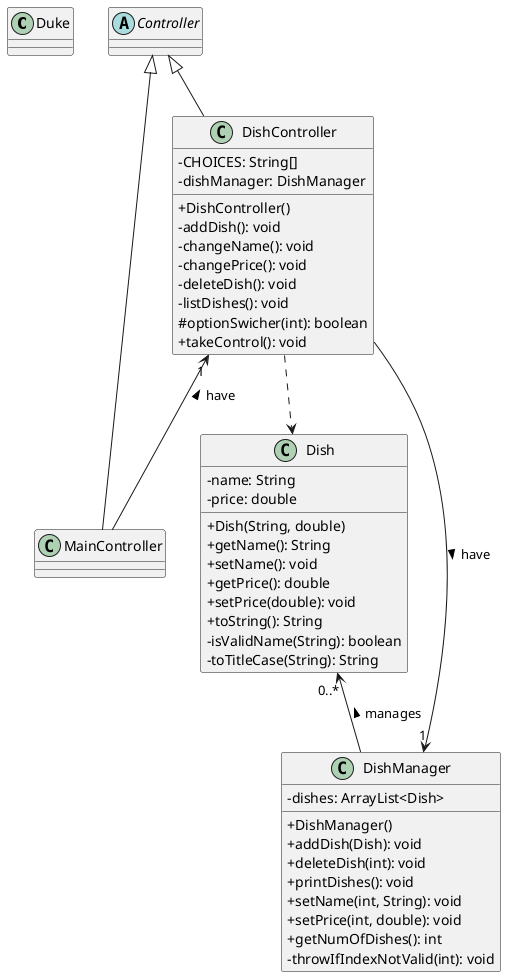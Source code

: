 @startuml
'https://plantuml.com/class-diagram
skinparam classAttributeIconSize 0

class Duke {

}

class MainController {

}
Controller <|-- MainController
DishController "1" <-- MainController: have <

abstract class Controller {

}


class Dish {
    -name: String
    -price: double
    +Dish(String, double)
    +getName(): String
    +setName(): void
    +getPrice(): double
    +setPrice(double): void
    +toString(): String
    -isValidName(String): boolean
    -toTitleCase(String): String
}

class DishManager {
    -dishes: ArrayList<Dish>
    +DishManager()
    +addDish(Dish): void
    +deleteDish(int): void
    +printDishes(): void
    +setName(int, String): void
    +setPrice(int, double): void
    +getNumOfDishes(): int
    -throwIfIndexNotValid(int): void
}
Controller <|-- DishController


class DishController {
    -CHOICES: String[]
    -dishManager: DishManager
    +DishController()
    -addDish(): void
    -changeName(): void
    -changePrice(): void
    -deleteDish(): void
    -listDishes(): void
    #optionSwicher(int): boolean
    +takeControl(): void
}


Dish "0..*" <-- DishManager: manages <

DishManager "1" <-- DishController: have <

DishController .-> Dish
@enduml
